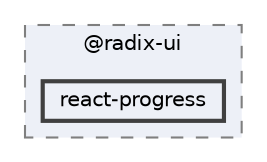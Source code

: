 digraph "C:/Users/arisc/OneDrive/Documents/GitHub/FINAL/EcoEats-Project/node_modules/@radix-ui/react-progress"
{
 // LATEX_PDF_SIZE
  bgcolor="transparent";
  edge [fontname=Helvetica,fontsize=10,labelfontname=Helvetica,labelfontsize=10];
  node [fontname=Helvetica,fontsize=10,shape=box,height=0.2,width=0.4];
  compound=true
  subgraph clusterdir_ab62ad447ec992f2fe79c76b760e4d1f {
    graph [ bgcolor="#edf0f7", pencolor="grey50", label="@radix-ui", fontname=Helvetica,fontsize=10 style="filled,dashed", URL="dir_ab62ad447ec992f2fe79c76b760e4d1f.html",tooltip=""]
  dir_244fdca8c2a6b91c1abdd1b9d299d348 [label="react-progress", fillcolor="#edf0f7", color="grey25", style="filled,bold", URL="dir_244fdca8c2a6b91c1abdd1b9d299d348.html",tooltip=""];
  }
}
